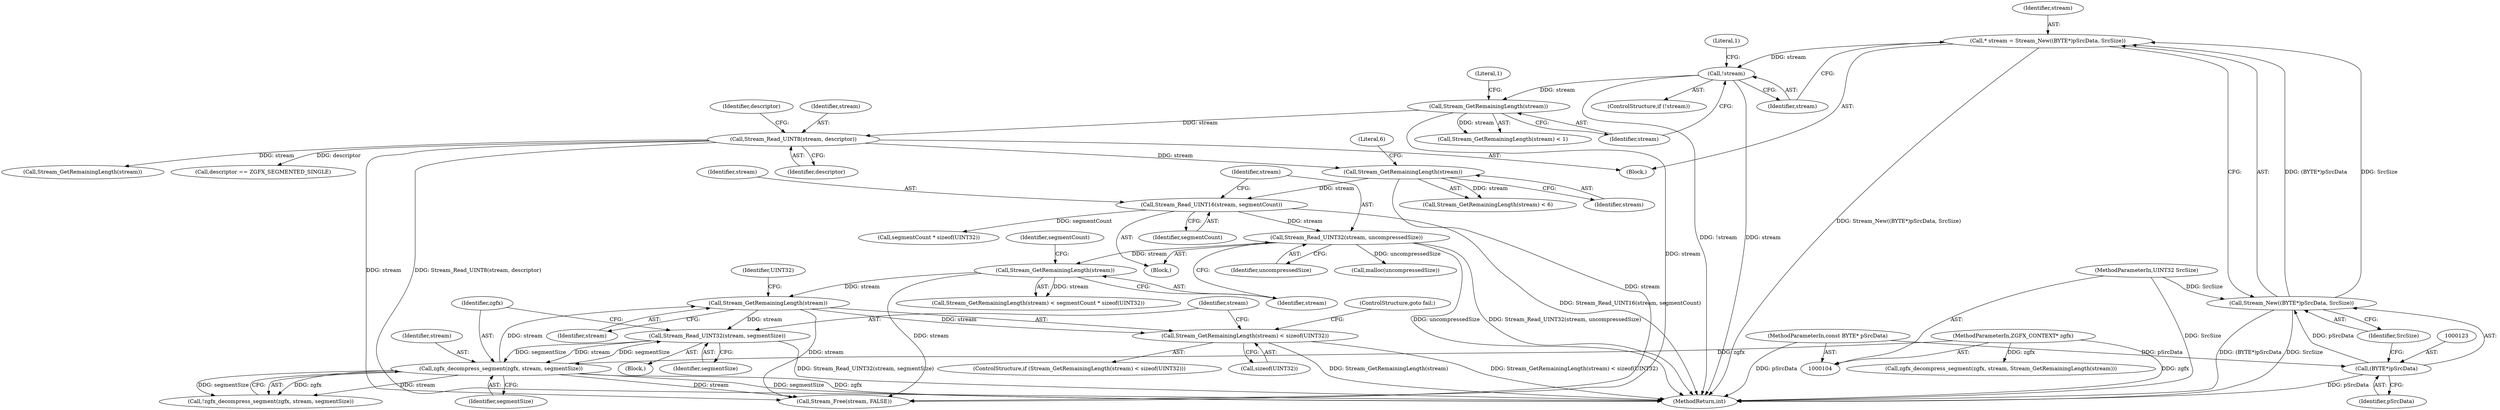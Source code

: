 digraph "0_FreeRDP_602f4a2e14b41703b5f431de3154cd46a5750a2d@API" {
"1000258" [label="(Call,Stream_GetRemainingLength(stream) < sizeof(UINT32))"];
"1000259" [label="(Call,Stream_GetRemainingLength(stream))"];
"1000222" [label="(Call,Stream_GetRemainingLength(stream))"];
"1000217" [label="(Call,Stream_Read_UINT32(stream, uncompressedSize))"];
"1000214" [label="(Call,Stream_Read_UINT16(stream, segmentCount))"];
"1000210" [label="(Call,Stream_GetRemainingLength(stream))"];
"1000138" [label="(Call,Stream_Read_UINT8(stream, descriptor))"];
"1000134" [label="(Call,Stream_GetRemainingLength(stream))"];
"1000127" [label="(Call,!stream)"];
"1000119" [label="(Call,* stream = Stream_New((BYTE*)pSrcData, SrcSize))"];
"1000121" [label="(Call,Stream_New((BYTE*)pSrcData, SrcSize))"];
"1000122" [label="(Call,(BYTE*)pSrcData)"];
"1000106" [label="(MethodParameterIn,const BYTE* pSrcData)"];
"1000107" [label="(MethodParameterIn,UINT32 SrcSize)"];
"1000269" [label="(Call,zgfx_decompress_segment(zgfx, stream, segmentSize))"];
"1000105" [label="(MethodParameterIn,ZGFX_CONTEXT* zgfx)"];
"1000264" [label="(Call,Stream_Read_UINT32(stream, segmentSize))"];
"1000128" [label="(Identifier,stream)"];
"1000135" [label="(Identifier,stream)"];
"1000142" [label="(Call,descriptor == ZGFX_SEGMENTED_SINGLE)"];
"1000268" [label="(Call,!zgfx_decompress_segment(zgfx, stream, segmentSize))"];
"1000260" [label="(Identifier,stream)"];
"1000269" [label="(Call,zgfx_decompress_segment(zgfx, stream, segmentSize))"];
"1000148" [label="(Call,zgfx_decompress_segment(zgfx, stream, Stream_GetRemainingLength(stream)))"];
"1000138" [label="(Call,Stream_Read_UINT8(stream, descriptor))"];
"1000217" [label="(Call,Stream_Read_UINT32(stream, uncompressedSize))"];
"1000261" [label="(Call,sizeof(UINT32))"];
"1000119" [label="(Call,* stream = Stream_New((BYTE*)pSrcData, SrcSize))"];
"1000256" [label="(Block,)"];
"1000122" [label="(Call,(BYTE*)pSrcData)"];
"1000216" [label="(Identifier,segmentCount)"];
"1000211" [label="(Identifier,stream)"];
"1000322" [label="(MethodReturn,int)"];
"1000224" [label="(Call,segmentCount * sizeof(UINT32))"];
"1000218" [label="(Identifier,stream)"];
"1000139" [label="(Identifier,stream)"];
"1000120" [label="(Identifier,stream)"];
"1000271" [label="(Identifier,stream)"];
"1000233" [label="(Call,malloc(uncompressedSize))"];
"1000270" [label="(Identifier,zgfx)"];
"1000225" [label="(Identifier,segmentCount)"];
"1000140" [label="(Identifier,descriptor)"];
"1000317" [label="(Call,Stream_Free(stream, FALSE))"];
"1000257" [label="(ControlStructure,if (Stream_GetRemainingLength(stream) < sizeof(UINT32)))"];
"1000259" [label="(Call,Stream_GetRemainingLength(stream))"];
"1000265" [label="(Identifier,stream)"];
"1000209" [label="(Call,Stream_GetRemainingLength(stream) < 6)"];
"1000262" [label="(Identifier,UINT32)"];
"1000219" [label="(Identifier,uncompressedSize)"];
"1000151" [label="(Call,Stream_GetRemainingLength(stream))"];
"1000125" [label="(Identifier,SrcSize)"];
"1000131" [label="(Literal,1)"];
"1000272" [label="(Identifier,segmentSize)"];
"1000143" [label="(Identifier,descriptor)"];
"1000107" [label="(MethodParameterIn,UINT32 SrcSize)"];
"1000264" [label="(Call,Stream_Read_UINT32(stream, segmentSize))"];
"1000258" [label="(Call,Stream_GetRemainingLength(stream) < sizeof(UINT32))"];
"1000222" [label="(Call,Stream_GetRemainingLength(stream))"];
"1000212" [label="(Literal,6)"];
"1000221" [label="(Call,Stream_GetRemainingLength(stream) < segmentCount * sizeof(UINT32))"];
"1000215" [label="(Identifier,stream)"];
"1000127" [label="(Call,!stream)"];
"1000198" [label="(Block,)"];
"1000121" [label="(Call,Stream_New((BYTE*)pSrcData, SrcSize))"];
"1000106" [label="(MethodParameterIn,const BYTE* pSrcData)"];
"1000105" [label="(MethodParameterIn,ZGFX_CONTEXT* zgfx)"];
"1000266" [label="(Identifier,segmentSize)"];
"1000263" [label="(ControlStructure,goto fail;)"];
"1000133" [label="(Call,Stream_GetRemainingLength(stream) < 1)"];
"1000223" [label="(Identifier,stream)"];
"1000210" [label="(Call,Stream_GetRemainingLength(stream))"];
"1000136" [label="(Literal,1)"];
"1000126" [label="(ControlStructure,if (!stream))"];
"1000124" [label="(Identifier,pSrcData)"];
"1000214" [label="(Call,Stream_Read_UINT16(stream, segmentCount))"];
"1000134" [label="(Call,Stream_GetRemainingLength(stream))"];
"1000111" [label="(Block,)"];
"1000258" -> "1000257"  [label="AST: "];
"1000258" -> "1000261"  [label="CFG: "];
"1000259" -> "1000258"  [label="AST: "];
"1000261" -> "1000258"  [label="AST: "];
"1000263" -> "1000258"  [label="CFG: "];
"1000265" -> "1000258"  [label="CFG: "];
"1000258" -> "1000322"  [label="DDG: Stream_GetRemainingLength(stream)"];
"1000258" -> "1000322"  [label="DDG: Stream_GetRemainingLength(stream) < sizeof(UINT32)"];
"1000259" -> "1000258"  [label="DDG: stream"];
"1000259" -> "1000260"  [label="CFG: "];
"1000260" -> "1000259"  [label="AST: "];
"1000262" -> "1000259"  [label="CFG: "];
"1000222" -> "1000259"  [label="DDG: stream"];
"1000269" -> "1000259"  [label="DDG: stream"];
"1000259" -> "1000264"  [label="DDG: stream"];
"1000259" -> "1000317"  [label="DDG: stream"];
"1000222" -> "1000221"  [label="AST: "];
"1000222" -> "1000223"  [label="CFG: "];
"1000223" -> "1000222"  [label="AST: "];
"1000225" -> "1000222"  [label="CFG: "];
"1000222" -> "1000221"  [label="DDG: stream"];
"1000217" -> "1000222"  [label="DDG: stream"];
"1000222" -> "1000317"  [label="DDG: stream"];
"1000217" -> "1000198"  [label="AST: "];
"1000217" -> "1000219"  [label="CFG: "];
"1000218" -> "1000217"  [label="AST: "];
"1000219" -> "1000217"  [label="AST: "];
"1000223" -> "1000217"  [label="CFG: "];
"1000217" -> "1000322"  [label="DDG: uncompressedSize"];
"1000217" -> "1000322"  [label="DDG: Stream_Read_UINT32(stream, uncompressedSize)"];
"1000214" -> "1000217"  [label="DDG: stream"];
"1000217" -> "1000233"  [label="DDG: uncompressedSize"];
"1000214" -> "1000198"  [label="AST: "];
"1000214" -> "1000216"  [label="CFG: "];
"1000215" -> "1000214"  [label="AST: "];
"1000216" -> "1000214"  [label="AST: "];
"1000218" -> "1000214"  [label="CFG: "];
"1000214" -> "1000322"  [label="DDG: Stream_Read_UINT16(stream, segmentCount)"];
"1000210" -> "1000214"  [label="DDG: stream"];
"1000214" -> "1000224"  [label="DDG: segmentCount"];
"1000210" -> "1000209"  [label="AST: "];
"1000210" -> "1000211"  [label="CFG: "];
"1000211" -> "1000210"  [label="AST: "];
"1000212" -> "1000210"  [label="CFG: "];
"1000210" -> "1000209"  [label="DDG: stream"];
"1000138" -> "1000210"  [label="DDG: stream"];
"1000210" -> "1000317"  [label="DDG: stream"];
"1000138" -> "1000111"  [label="AST: "];
"1000138" -> "1000140"  [label="CFG: "];
"1000139" -> "1000138"  [label="AST: "];
"1000140" -> "1000138"  [label="AST: "];
"1000143" -> "1000138"  [label="CFG: "];
"1000138" -> "1000322"  [label="DDG: Stream_Read_UINT8(stream, descriptor)"];
"1000134" -> "1000138"  [label="DDG: stream"];
"1000138" -> "1000142"  [label="DDG: descriptor"];
"1000138" -> "1000151"  [label="DDG: stream"];
"1000138" -> "1000317"  [label="DDG: stream"];
"1000134" -> "1000133"  [label="AST: "];
"1000134" -> "1000135"  [label="CFG: "];
"1000135" -> "1000134"  [label="AST: "];
"1000136" -> "1000134"  [label="CFG: "];
"1000134" -> "1000133"  [label="DDG: stream"];
"1000127" -> "1000134"  [label="DDG: stream"];
"1000134" -> "1000317"  [label="DDG: stream"];
"1000127" -> "1000126"  [label="AST: "];
"1000127" -> "1000128"  [label="CFG: "];
"1000128" -> "1000127"  [label="AST: "];
"1000131" -> "1000127"  [label="CFG: "];
"1000135" -> "1000127"  [label="CFG: "];
"1000127" -> "1000322"  [label="DDG: !stream"];
"1000127" -> "1000322"  [label="DDG: stream"];
"1000119" -> "1000127"  [label="DDG: stream"];
"1000119" -> "1000111"  [label="AST: "];
"1000119" -> "1000121"  [label="CFG: "];
"1000120" -> "1000119"  [label="AST: "];
"1000121" -> "1000119"  [label="AST: "];
"1000128" -> "1000119"  [label="CFG: "];
"1000119" -> "1000322"  [label="DDG: Stream_New((BYTE*)pSrcData, SrcSize)"];
"1000121" -> "1000119"  [label="DDG: (BYTE*)pSrcData"];
"1000121" -> "1000119"  [label="DDG: SrcSize"];
"1000121" -> "1000125"  [label="CFG: "];
"1000122" -> "1000121"  [label="AST: "];
"1000125" -> "1000121"  [label="AST: "];
"1000121" -> "1000322"  [label="DDG: SrcSize"];
"1000121" -> "1000322"  [label="DDG: (BYTE*)pSrcData"];
"1000122" -> "1000121"  [label="DDG: pSrcData"];
"1000107" -> "1000121"  [label="DDG: SrcSize"];
"1000122" -> "1000124"  [label="CFG: "];
"1000123" -> "1000122"  [label="AST: "];
"1000124" -> "1000122"  [label="AST: "];
"1000125" -> "1000122"  [label="CFG: "];
"1000122" -> "1000322"  [label="DDG: pSrcData"];
"1000106" -> "1000122"  [label="DDG: pSrcData"];
"1000106" -> "1000104"  [label="AST: "];
"1000106" -> "1000322"  [label="DDG: pSrcData"];
"1000107" -> "1000104"  [label="AST: "];
"1000107" -> "1000322"  [label="DDG: SrcSize"];
"1000269" -> "1000268"  [label="AST: "];
"1000269" -> "1000272"  [label="CFG: "];
"1000270" -> "1000269"  [label="AST: "];
"1000271" -> "1000269"  [label="AST: "];
"1000272" -> "1000269"  [label="AST: "];
"1000268" -> "1000269"  [label="CFG: "];
"1000269" -> "1000322"  [label="DDG: zgfx"];
"1000269" -> "1000322"  [label="DDG: segmentSize"];
"1000269" -> "1000264"  [label="DDG: segmentSize"];
"1000269" -> "1000268"  [label="DDG: zgfx"];
"1000269" -> "1000268"  [label="DDG: stream"];
"1000269" -> "1000268"  [label="DDG: segmentSize"];
"1000105" -> "1000269"  [label="DDG: zgfx"];
"1000264" -> "1000269"  [label="DDG: stream"];
"1000264" -> "1000269"  [label="DDG: segmentSize"];
"1000269" -> "1000317"  [label="DDG: stream"];
"1000105" -> "1000104"  [label="AST: "];
"1000105" -> "1000322"  [label="DDG: zgfx"];
"1000105" -> "1000148"  [label="DDG: zgfx"];
"1000264" -> "1000256"  [label="AST: "];
"1000264" -> "1000266"  [label="CFG: "];
"1000265" -> "1000264"  [label="AST: "];
"1000266" -> "1000264"  [label="AST: "];
"1000270" -> "1000264"  [label="CFG: "];
"1000264" -> "1000322"  [label="DDG: Stream_Read_UINT32(stream, segmentSize)"];
}
